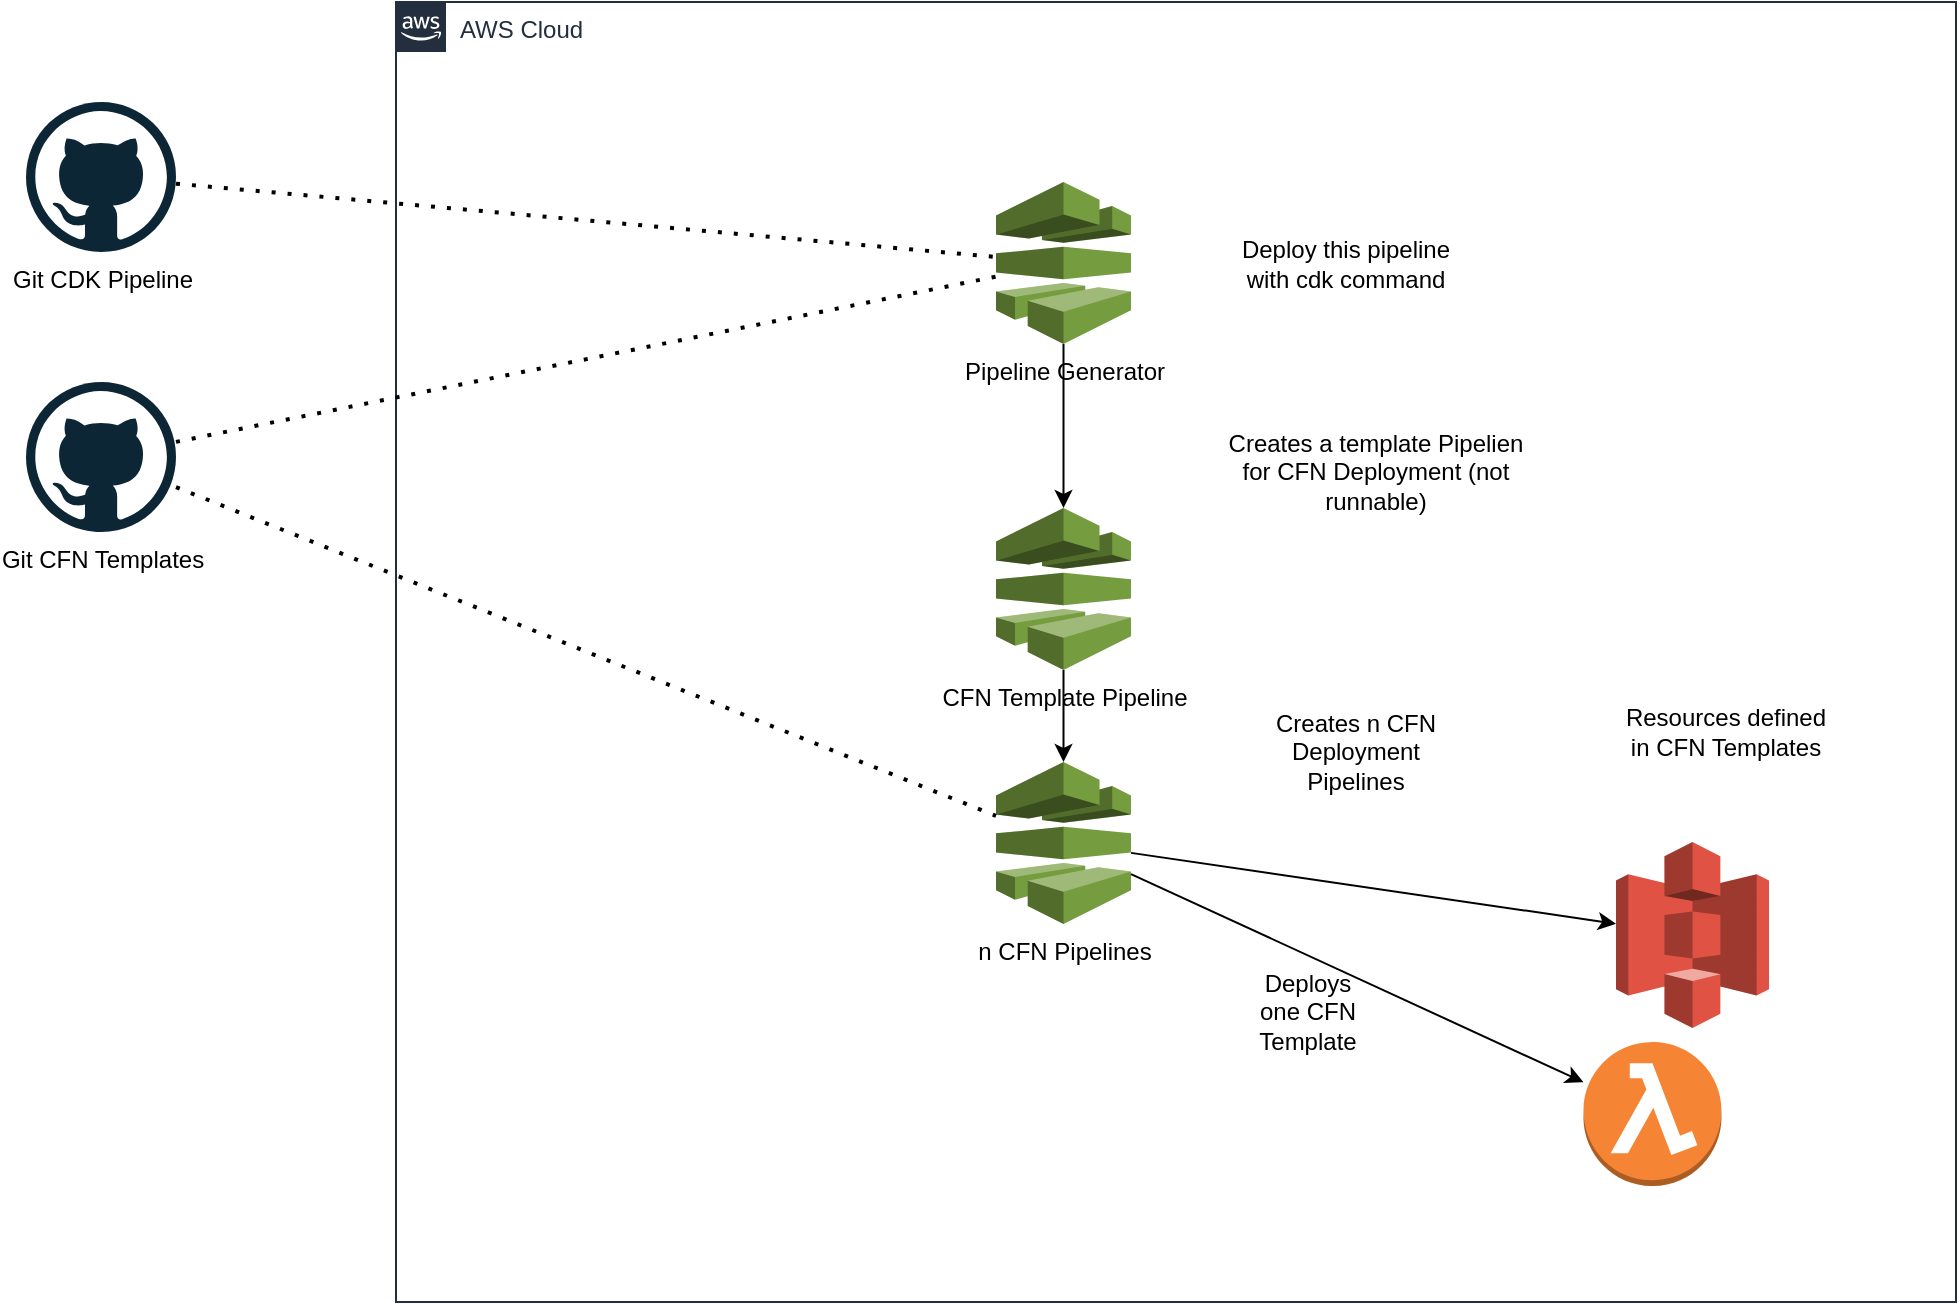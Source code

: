 <mxfile version="21.6.6" type="device">
  <diagram id="Ht1M8jgEwFfnCIfOTk4-" name="Page-1">
    <mxGraphModel dx="1434" dy="750" grid="1" gridSize="10" guides="1" tooltips="1" connect="1" arrows="1" fold="1" page="1" pageScale="1" pageWidth="1169" pageHeight="827" math="0" shadow="0">
      <root>
        <mxCell id="0" />
        <mxCell id="1" parent="0" />
        <mxCell id="UEzPUAAOIrF-is8g5C7q-74" value="AWS Cloud" style="points=[[0,0],[0.25,0],[0.5,0],[0.75,0],[1,0],[1,0.25],[1,0.5],[1,0.75],[1,1],[0.75,1],[0.5,1],[0.25,1],[0,1],[0,0.75],[0,0.5],[0,0.25]];outlineConnect=0;gradientColor=none;html=1;whiteSpace=wrap;fontSize=12;fontStyle=0;shape=mxgraph.aws4.group;grIcon=mxgraph.aws4.group_aws_cloud_alt;strokeColor=#232F3E;fillColor=none;verticalAlign=top;align=left;spacingLeft=30;fontColor=#232F3E;dashed=0;labelBackgroundColor=#ffffff;container=1;pointerEvents=0;collapsible=0;recursiveResize=0;" parent="1" vertex="1">
          <mxGeometry x="230" y="80" width="780" height="650" as="geometry" />
        </mxCell>
        <mxCell id="ylUKER3mSCWB3Y8iSunq-5" value="Pipeline Generator" style="outlineConnect=0;dashed=0;verticalLabelPosition=bottom;verticalAlign=top;align=center;html=1;shape=mxgraph.aws3.codepipeline;fillColor=#759C3E;gradientColor=none;" vertex="1" parent="UEzPUAAOIrF-is8g5C7q-74">
          <mxGeometry x="300" y="90" width="67.5" height="81" as="geometry" />
        </mxCell>
        <mxCell id="ylUKER3mSCWB3Y8iSunq-6" value="CFN Template Pipeline" style="outlineConnect=0;dashed=0;verticalLabelPosition=bottom;verticalAlign=top;align=center;html=1;shape=mxgraph.aws3.codepipeline;fillColor=#759C3E;gradientColor=none;" vertex="1" parent="UEzPUAAOIrF-is8g5C7q-74">
          <mxGeometry x="300" y="253" width="67.5" height="81" as="geometry" />
        </mxCell>
        <mxCell id="ylUKER3mSCWB3Y8iSunq-7" value="" style="endArrow=classic;html=1;rounded=0;" edge="1" parent="UEzPUAAOIrF-is8g5C7q-74" source="ylUKER3mSCWB3Y8iSunq-5" target="ylUKER3mSCWB3Y8iSunq-6">
          <mxGeometry width="50" height="50" relative="1" as="geometry">
            <mxPoint x="330" y="330" as="sourcePoint" />
            <mxPoint x="380" y="280" as="targetPoint" />
          </mxGeometry>
        </mxCell>
        <mxCell id="ylUKER3mSCWB3Y8iSunq-8" value="n CFN Pipelines" style="outlineConnect=0;dashed=0;verticalLabelPosition=bottom;verticalAlign=top;align=center;html=1;shape=mxgraph.aws3.codepipeline;fillColor=#759C3E;gradientColor=none;" vertex="1" parent="UEzPUAAOIrF-is8g5C7q-74">
          <mxGeometry x="300" y="380" width="67.5" height="81" as="geometry" />
        </mxCell>
        <mxCell id="ylUKER3mSCWB3Y8iSunq-9" value="" style="endArrow=classic;html=1;rounded=0;" edge="1" parent="UEzPUAAOIrF-is8g5C7q-74" source="ylUKER3mSCWB3Y8iSunq-6" target="ylUKER3mSCWB3Y8iSunq-8">
          <mxGeometry width="50" height="50" relative="1" as="geometry">
            <mxPoint x="344" y="181" as="sourcePoint" />
            <mxPoint x="344" y="263" as="targetPoint" />
          </mxGeometry>
        </mxCell>
        <mxCell id="ylUKER3mSCWB3Y8iSunq-13" value="" style="outlineConnect=0;dashed=0;verticalLabelPosition=bottom;verticalAlign=top;align=center;html=1;shape=mxgraph.aws3.lambda_function;fillColor=#F58534;gradientColor=none;" vertex="1" parent="UEzPUAAOIrF-is8g5C7q-74">
          <mxGeometry x="593.75" y="520" width="69" height="72" as="geometry" />
        </mxCell>
        <mxCell id="ylUKER3mSCWB3Y8iSunq-14" value="" style="outlineConnect=0;dashed=0;verticalLabelPosition=bottom;verticalAlign=top;align=center;html=1;shape=mxgraph.aws3.s3;fillColor=#E05243;gradientColor=none;" vertex="1" parent="UEzPUAAOIrF-is8g5C7q-74">
          <mxGeometry x="610" y="420" width="76.5" height="93" as="geometry" />
        </mxCell>
        <mxCell id="ylUKER3mSCWB3Y8iSunq-15" value="" style="endArrow=classic;html=1;rounded=0;" edge="1" parent="UEzPUAAOIrF-is8g5C7q-74" source="ylUKER3mSCWB3Y8iSunq-8" target="ylUKER3mSCWB3Y8iSunq-14">
          <mxGeometry width="50" height="50" relative="1" as="geometry">
            <mxPoint x="330" y="330" as="sourcePoint" />
            <mxPoint x="380" y="280" as="targetPoint" />
          </mxGeometry>
        </mxCell>
        <mxCell id="ylUKER3mSCWB3Y8iSunq-25" value="" style="endArrow=classic;html=1;rounded=0;" edge="1" parent="UEzPUAAOIrF-is8g5C7q-74" source="ylUKER3mSCWB3Y8iSunq-8" target="ylUKER3mSCWB3Y8iSunq-13">
          <mxGeometry width="50" height="50" relative="1" as="geometry">
            <mxPoint x="378" y="419" as="sourcePoint" />
            <mxPoint x="600" y="340" as="targetPoint" />
          </mxGeometry>
        </mxCell>
        <mxCell id="ylUKER3mSCWB3Y8iSunq-26" value="Deploys one CFN Template" style="text;html=1;strokeColor=none;fillColor=none;align=center;verticalAlign=middle;whiteSpace=wrap;rounded=0;" vertex="1" parent="UEzPUAAOIrF-is8g5C7q-74">
          <mxGeometry x="426" y="490" width="60" height="30" as="geometry" />
        </mxCell>
        <mxCell id="ylUKER3mSCWB3Y8iSunq-27" value="Deploy this pipeline with cdk command" style="text;html=1;strokeColor=none;fillColor=none;align=center;verticalAlign=middle;whiteSpace=wrap;rounded=0;" vertex="1" parent="UEzPUAAOIrF-is8g5C7q-74">
          <mxGeometry x="410" y="115.5" width="130" height="30" as="geometry" />
        </mxCell>
        <mxCell id="ylUKER3mSCWB3Y8iSunq-29" value="Creates a template Pipelien for CFN Deployment (not runnable)" style="text;html=1;strokeColor=none;fillColor=none;align=center;verticalAlign=middle;whiteSpace=wrap;rounded=0;" vertex="1" parent="UEzPUAAOIrF-is8g5C7q-74">
          <mxGeometry x="410" y="220" width="160" height="30" as="geometry" />
        </mxCell>
        <mxCell id="ylUKER3mSCWB3Y8iSunq-30" value="Creates n CFN Deployment Pipelines" style="text;html=1;strokeColor=none;fillColor=none;align=center;verticalAlign=middle;whiteSpace=wrap;rounded=0;" vertex="1" parent="UEzPUAAOIrF-is8g5C7q-74">
          <mxGeometry x="425" y="360" width="110" height="30" as="geometry" />
        </mxCell>
        <mxCell id="ylUKER3mSCWB3Y8iSunq-31" value="Resources defined in CFN Templates" style="text;html=1;strokeColor=none;fillColor=none;align=center;verticalAlign=middle;whiteSpace=wrap;rounded=0;" vertex="1" parent="UEzPUAAOIrF-is8g5C7q-74">
          <mxGeometry x="610" y="350" width="110" height="30" as="geometry" />
        </mxCell>
        <mxCell id="ylUKER3mSCWB3Y8iSunq-1" value="Git CDK Pipeline" style="dashed=0;outlineConnect=0;html=1;align=center;labelPosition=center;verticalLabelPosition=bottom;verticalAlign=top;shape=mxgraph.weblogos.github" vertex="1" parent="1">
          <mxGeometry x="45" y="130" width="75" height="75" as="geometry" />
        </mxCell>
        <mxCell id="ylUKER3mSCWB3Y8iSunq-2" value="Git CFN Templates" style="dashed=0;outlineConnect=0;html=1;align=center;labelPosition=center;verticalLabelPosition=bottom;verticalAlign=top;shape=mxgraph.weblogos.github" vertex="1" parent="1">
          <mxGeometry x="45" y="270" width="75" height="75" as="geometry" />
        </mxCell>
        <mxCell id="ylUKER3mSCWB3Y8iSunq-10" value="" style="endArrow=none;dashed=1;html=1;dashPattern=1 3;strokeWidth=2;rounded=0;" edge="1" parent="1" source="ylUKER3mSCWB3Y8iSunq-1" target="ylUKER3mSCWB3Y8iSunq-5">
          <mxGeometry width="50" height="50" relative="1" as="geometry">
            <mxPoint x="560" y="410" as="sourcePoint" />
            <mxPoint x="610" y="360" as="targetPoint" />
          </mxGeometry>
        </mxCell>
        <mxCell id="ylUKER3mSCWB3Y8iSunq-11" value="" style="endArrow=none;dashed=1;html=1;dashPattern=1 3;strokeWidth=2;rounded=0;" edge="1" parent="1" source="ylUKER3mSCWB3Y8iSunq-2" target="ylUKER3mSCWB3Y8iSunq-8">
          <mxGeometry width="50" height="50" relative="1" as="geometry">
            <mxPoint x="130" y="181" as="sourcePoint" />
            <mxPoint x="540" y="217" as="targetPoint" />
          </mxGeometry>
        </mxCell>
        <mxCell id="ylUKER3mSCWB3Y8iSunq-12" value="" style="endArrow=none;dashed=1;html=1;dashPattern=1 3;strokeWidth=2;rounded=0;" edge="1" parent="1" source="ylUKER3mSCWB3Y8iSunq-2" target="ylUKER3mSCWB3Y8iSunq-5">
          <mxGeometry width="50" height="50" relative="1" as="geometry">
            <mxPoint x="140" y="191" as="sourcePoint" />
            <mxPoint x="550" y="227" as="targetPoint" />
          </mxGeometry>
        </mxCell>
      </root>
    </mxGraphModel>
  </diagram>
</mxfile>
